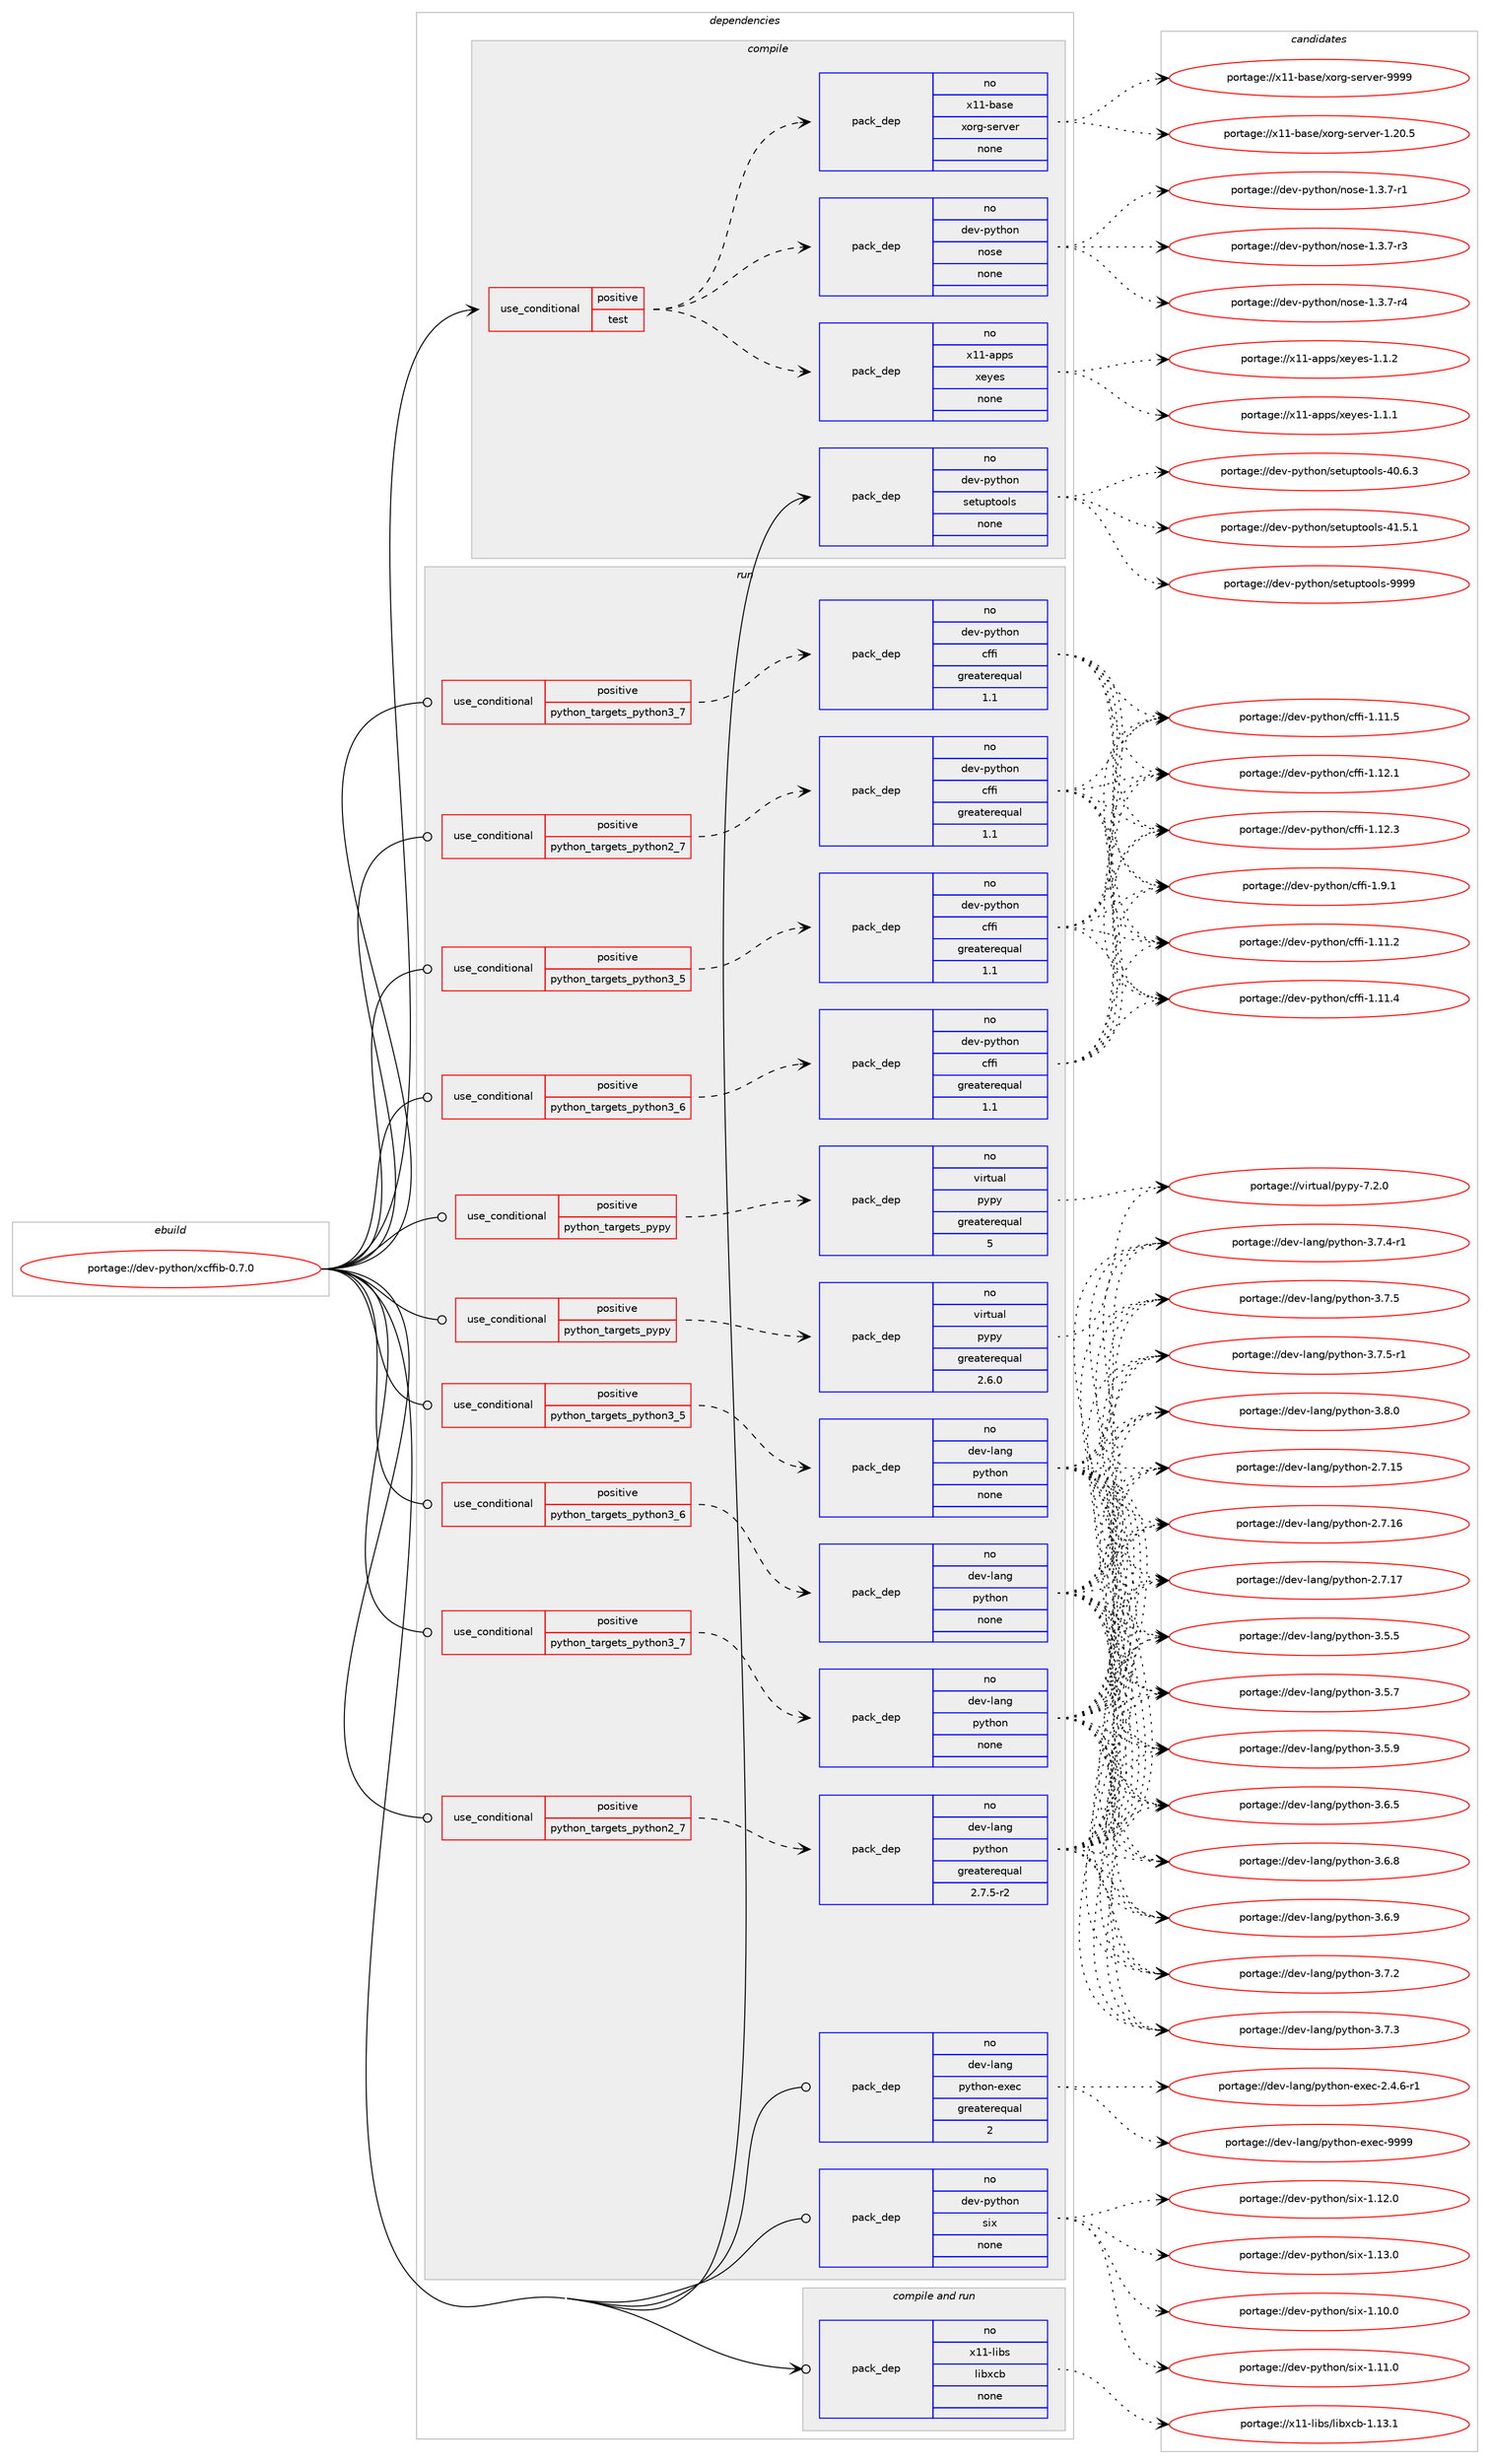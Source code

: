 digraph prolog {

# *************
# Graph options
# *************

newrank=true;
concentrate=true;
compound=true;
graph [rankdir=LR,fontname=Helvetica,fontsize=10,ranksep=1.5];#, ranksep=2.5, nodesep=0.2];
edge  [arrowhead=vee];
node  [fontname=Helvetica,fontsize=10];

# **********
# The ebuild
# **********

subgraph cluster_leftcol {
color=gray;
rank=same;
label=<<i>ebuild</i>>;
id [label="portage://dev-python/xcffib-0.7.0", color=red, width=4, href="../dev-python/xcffib-0.7.0.svg"];
}

# ****************
# The dependencies
# ****************

subgraph cluster_midcol {
color=gray;
label=<<i>dependencies</i>>;
subgraph cluster_compile {
fillcolor="#eeeeee";
style=filled;
label=<<i>compile</i>>;
subgraph cond40967 {
dependency179543 [label=<<TABLE BORDER="0" CELLBORDER="1" CELLSPACING="0" CELLPADDING="4"><TR><TD ROWSPAN="3" CELLPADDING="10">use_conditional</TD></TR><TR><TD>positive</TD></TR><TR><TD>test</TD></TR></TABLE>>, shape=none, color=red];
subgraph pack135165 {
dependency179544 [label=<<TABLE BORDER="0" CELLBORDER="1" CELLSPACING="0" CELLPADDING="4" WIDTH="220"><TR><TD ROWSPAN="6" CELLPADDING="30">pack_dep</TD></TR><TR><TD WIDTH="110">no</TD></TR><TR><TD>dev-python</TD></TR><TR><TD>nose</TD></TR><TR><TD>none</TD></TR><TR><TD></TD></TR></TABLE>>, shape=none, color=blue];
}
dependency179543:e -> dependency179544:w [weight=20,style="dashed",arrowhead="vee"];
subgraph pack135166 {
dependency179545 [label=<<TABLE BORDER="0" CELLBORDER="1" CELLSPACING="0" CELLPADDING="4" WIDTH="220"><TR><TD ROWSPAN="6" CELLPADDING="30">pack_dep</TD></TR><TR><TD WIDTH="110">no</TD></TR><TR><TD>x11-base</TD></TR><TR><TD>xorg-server</TD></TR><TR><TD>none</TD></TR><TR><TD></TD></TR></TABLE>>, shape=none, color=blue];
}
dependency179543:e -> dependency179545:w [weight=20,style="dashed",arrowhead="vee"];
subgraph pack135167 {
dependency179546 [label=<<TABLE BORDER="0" CELLBORDER="1" CELLSPACING="0" CELLPADDING="4" WIDTH="220"><TR><TD ROWSPAN="6" CELLPADDING="30">pack_dep</TD></TR><TR><TD WIDTH="110">no</TD></TR><TR><TD>x11-apps</TD></TR><TR><TD>xeyes</TD></TR><TR><TD>none</TD></TR><TR><TD></TD></TR></TABLE>>, shape=none, color=blue];
}
dependency179543:e -> dependency179546:w [weight=20,style="dashed",arrowhead="vee"];
}
id:e -> dependency179543:w [weight=20,style="solid",arrowhead="vee"];
subgraph pack135168 {
dependency179547 [label=<<TABLE BORDER="0" CELLBORDER="1" CELLSPACING="0" CELLPADDING="4" WIDTH="220"><TR><TD ROWSPAN="6" CELLPADDING="30">pack_dep</TD></TR><TR><TD WIDTH="110">no</TD></TR><TR><TD>dev-python</TD></TR><TR><TD>setuptools</TD></TR><TR><TD>none</TD></TR><TR><TD></TD></TR></TABLE>>, shape=none, color=blue];
}
id:e -> dependency179547:w [weight=20,style="solid",arrowhead="vee"];
}
subgraph cluster_compileandrun {
fillcolor="#eeeeee";
style=filled;
label=<<i>compile and run</i>>;
subgraph pack135169 {
dependency179548 [label=<<TABLE BORDER="0" CELLBORDER="1" CELLSPACING="0" CELLPADDING="4" WIDTH="220"><TR><TD ROWSPAN="6" CELLPADDING="30">pack_dep</TD></TR><TR><TD WIDTH="110">no</TD></TR><TR><TD>x11-libs</TD></TR><TR><TD>libxcb</TD></TR><TR><TD>none</TD></TR><TR><TD></TD></TR></TABLE>>, shape=none, color=blue];
}
id:e -> dependency179548:w [weight=20,style="solid",arrowhead="odotvee"];
}
subgraph cluster_run {
fillcolor="#eeeeee";
style=filled;
label=<<i>run</i>>;
subgraph cond40968 {
dependency179549 [label=<<TABLE BORDER="0" CELLBORDER="1" CELLSPACING="0" CELLPADDING="4"><TR><TD ROWSPAN="3" CELLPADDING="10">use_conditional</TD></TR><TR><TD>positive</TD></TR><TR><TD>python_targets_pypy</TD></TR></TABLE>>, shape=none, color=red];
subgraph pack135170 {
dependency179550 [label=<<TABLE BORDER="0" CELLBORDER="1" CELLSPACING="0" CELLPADDING="4" WIDTH="220"><TR><TD ROWSPAN="6" CELLPADDING="30">pack_dep</TD></TR><TR><TD WIDTH="110">no</TD></TR><TR><TD>virtual</TD></TR><TR><TD>pypy</TD></TR><TR><TD>greaterequal</TD></TR><TR><TD>2.6.0</TD></TR></TABLE>>, shape=none, color=blue];
}
dependency179549:e -> dependency179550:w [weight=20,style="dashed",arrowhead="vee"];
}
id:e -> dependency179549:w [weight=20,style="solid",arrowhead="odot"];
subgraph cond40969 {
dependency179551 [label=<<TABLE BORDER="0" CELLBORDER="1" CELLSPACING="0" CELLPADDING="4"><TR><TD ROWSPAN="3" CELLPADDING="10">use_conditional</TD></TR><TR><TD>positive</TD></TR><TR><TD>python_targets_pypy</TD></TR></TABLE>>, shape=none, color=red];
subgraph pack135171 {
dependency179552 [label=<<TABLE BORDER="0" CELLBORDER="1" CELLSPACING="0" CELLPADDING="4" WIDTH="220"><TR><TD ROWSPAN="6" CELLPADDING="30">pack_dep</TD></TR><TR><TD WIDTH="110">no</TD></TR><TR><TD>virtual</TD></TR><TR><TD>pypy</TD></TR><TR><TD>greaterequal</TD></TR><TR><TD>5</TD></TR></TABLE>>, shape=none, color=blue];
}
dependency179551:e -> dependency179552:w [weight=20,style="dashed",arrowhead="vee"];
}
id:e -> dependency179551:w [weight=20,style="solid",arrowhead="odot"];
subgraph cond40970 {
dependency179553 [label=<<TABLE BORDER="0" CELLBORDER="1" CELLSPACING="0" CELLPADDING="4"><TR><TD ROWSPAN="3" CELLPADDING="10">use_conditional</TD></TR><TR><TD>positive</TD></TR><TR><TD>python_targets_python2_7</TD></TR></TABLE>>, shape=none, color=red];
subgraph pack135172 {
dependency179554 [label=<<TABLE BORDER="0" CELLBORDER="1" CELLSPACING="0" CELLPADDING="4" WIDTH="220"><TR><TD ROWSPAN="6" CELLPADDING="30">pack_dep</TD></TR><TR><TD WIDTH="110">no</TD></TR><TR><TD>dev-lang</TD></TR><TR><TD>python</TD></TR><TR><TD>greaterequal</TD></TR><TR><TD>2.7.5-r2</TD></TR></TABLE>>, shape=none, color=blue];
}
dependency179553:e -> dependency179554:w [weight=20,style="dashed",arrowhead="vee"];
}
id:e -> dependency179553:w [weight=20,style="solid",arrowhead="odot"];
subgraph cond40971 {
dependency179555 [label=<<TABLE BORDER="0" CELLBORDER="1" CELLSPACING="0" CELLPADDING="4"><TR><TD ROWSPAN="3" CELLPADDING="10">use_conditional</TD></TR><TR><TD>positive</TD></TR><TR><TD>python_targets_python2_7</TD></TR></TABLE>>, shape=none, color=red];
subgraph pack135173 {
dependency179556 [label=<<TABLE BORDER="0" CELLBORDER="1" CELLSPACING="0" CELLPADDING="4" WIDTH="220"><TR><TD ROWSPAN="6" CELLPADDING="30">pack_dep</TD></TR><TR><TD WIDTH="110">no</TD></TR><TR><TD>dev-python</TD></TR><TR><TD>cffi</TD></TR><TR><TD>greaterequal</TD></TR><TR><TD>1.1</TD></TR></TABLE>>, shape=none, color=blue];
}
dependency179555:e -> dependency179556:w [weight=20,style="dashed",arrowhead="vee"];
}
id:e -> dependency179555:w [weight=20,style="solid",arrowhead="odot"];
subgraph cond40972 {
dependency179557 [label=<<TABLE BORDER="0" CELLBORDER="1" CELLSPACING="0" CELLPADDING="4"><TR><TD ROWSPAN="3" CELLPADDING="10">use_conditional</TD></TR><TR><TD>positive</TD></TR><TR><TD>python_targets_python3_5</TD></TR></TABLE>>, shape=none, color=red];
subgraph pack135174 {
dependency179558 [label=<<TABLE BORDER="0" CELLBORDER="1" CELLSPACING="0" CELLPADDING="4" WIDTH="220"><TR><TD ROWSPAN="6" CELLPADDING="30">pack_dep</TD></TR><TR><TD WIDTH="110">no</TD></TR><TR><TD>dev-lang</TD></TR><TR><TD>python</TD></TR><TR><TD>none</TD></TR><TR><TD></TD></TR></TABLE>>, shape=none, color=blue];
}
dependency179557:e -> dependency179558:w [weight=20,style="dashed",arrowhead="vee"];
}
id:e -> dependency179557:w [weight=20,style="solid",arrowhead="odot"];
subgraph cond40973 {
dependency179559 [label=<<TABLE BORDER="0" CELLBORDER="1" CELLSPACING="0" CELLPADDING="4"><TR><TD ROWSPAN="3" CELLPADDING="10">use_conditional</TD></TR><TR><TD>positive</TD></TR><TR><TD>python_targets_python3_5</TD></TR></TABLE>>, shape=none, color=red];
subgraph pack135175 {
dependency179560 [label=<<TABLE BORDER="0" CELLBORDER="1" CELLSPACING="0" CELLPADDING="4" WIDTH="220"><TR><TD ROWSPAN="6" CELLPADDING="30">pack_dep</TD></TR><TR><TD WIDTH="110">no</TD></TR><TR><TD>dev-python</TD></TR><TR><TD>cffi</TD></TR><TR><TD>greaterequal</TD></TR><TR><TD>1.1</TD></TR></TABLE>>, shape=none, color=blue];
}
dependency179559:e -> dependency179560:w [weight=20,style="dashed",arrowhead="vee"];
}
id:e -> dependency179559:w [weight=20,style="solid",arrowhead="odot"];
subgraph cond40974 {
dependency179561 [label=<<TABLE BORDER="0" CELLBORDER="1" CELLSPACING="0" CELLPADDING="4"><TR><TD ROWSPAN="3" CELLPADDING="10">use_conditional</TD></TR><TR><TD>positive</TD></TR><TR><TD>python_targets_python3_6</TD></TR></TABLE>>, shape=none, color=red];
subgraph pack135176 {
dependency179562 [label=<<TABLE BORDER="0" CELLBORDER="1" CELLSPACING="0" CELLPADDING="4" WIDTH="220"><TR><TD ROWSPAN="6" CELLPADDING="30">pack_dep</TD></TR><TR><TD WIDTH="110">no</TD></TR><TR><TD>dev-lang</TD></TR><TR><TD>python</TD></TR><TR><TD>none</TD></TR><TR><TD></TD></TR></TABLE>>, shape=none, color=blue];
}
dependency179561:e -> dependency179562:w [weight=20,style="dashed",arrowhead="vee"];
}
id:e -> dependency179561:w [weight=20,style="solid",arrowhead="odot"];
subgraph cond40975 {
dependency179563 [label=<<TABLE BORDER="0" CELLBORDER="1" CELLSPACING="0" CELLPADDING="4"><TR><TD ROWSPAN="3" CELLPADDING="10">use_conditional</TD></TR><TR><TD>positive</TD></TR><TR><TD>python_targets_python3_6</TD></TR></TABLE>>, shape=none, color=red];
subgraph pack135177 {
dependency179564 [label=<<TABLE BORDER="0" CELLBORDER="1" CELLSPACING="0" CELLPADDING="4" WIDTH="220"><TR><TD ROWSPAN="6" CELLPADDING="30">pack_dep</TD></TR><TR><TD WIDTH="110">no</TD></TR><TR><TD>dev-python</TD></TR><TR><TD>cffi</TD></TR><TR><TD>greaterequal</TD></TR><TR><TD>1.1</TD></TR></TABLE>>, shape=none, color=blue];
}
dependency179563:e -> dependency179564:w [weight=20,style="dashed",arrowhead="vee"];
}
id:e -> dependency179563:w [weight=20,style="solid",arrowhead="odot"];
subgraph cond40976 {
dependency179565 [label=<<TABLE BORDER="0" CELLBORDER="1" CELLSPACING="0" CELLPADDING="4"><TR><TD ROWSPAN="3" CELLPADDING="10">use_conditional</TD></TR><TR><TD>positive</TD></TR><TR><TD>python_targets_python3_7</TD></TR></TABLE>>, shape=none, color=red];
subgraph pack135178 {
dependency179566 [label=<<TABLE BORDER="0" CELLBORDER="1" CELLSPACING="0" CELLPADDING="4" WIDTH="220"><TR><TD ROWSPAN="6" CELLPADDING="30">pack_dep</TD></TR><TR><TD WIDTH="110">no</TD></TR><TR><TD>dev-lang</TD></TR><TR><TD>python</TD></TR><TR><TD>none</TD></TR><TR><TD></TD></TR></TABLE>>, shape=none, color=blue];
}
dependency179565:e -> dependency179566:w [weight=20,style="dashed",arrowhead="vee"];
}
id:e -> dependency179565:w [weight=20,style="solid",arrowhead="odot"];
subgraph cond40977 {
dependency179567 [label=<<TABLE BORDER="0" CELLBORDER="1" CELLSPACING="0" CELLPADDING="4"><TR><TD ROWSPAN="3" CELLPADDING="10">use_conditional</TD></TR><TR><TD>positive</TD></TR><TR><TD>python_targets_python3_7</TD></TR></TABLE>>, shape=none, color=red];
subgraph pack135179 {
dependency179568 [label=<<TABLE BORDER="0" CELLBORDER="1" CELLSPACING="0" CELLPADDING="4" WIDTH="220"><TR><TD ROWSPAN="6" CELLPADDING="30">pack_dep</TD></TR><TR><TD WIDTH="110">no</TD></TR><TR><TD>dev-python</TD></TR><TR><TD>cffi</TD></TR><TR><TD>greaterequal</TD></TR><TR><TD>1.1</TD></TR></TABLE>>, shape=none, color=blue];
}
dependency179567:e -> dependency179568:w [weight=20,style="dashed",arrowhead="vee"];
}
id:e -> dependency179567:w [weight=20,style="solid",arrowhead="odot"];
subgraph pack135180 {
dependency179569 [label=<<TABLE BORDER="0" CELLBORDER="1" CELLSPACING="0" CELLPADDING="4" WIDTH="220"><TR><TD ROWSPAN="6" CELLPADDING="30">pack_dep</TD></TR><TR><TD WIDTH="110">no</TD></TR><TR><TD>dev-lang</TD></TR><TR><TD>python-exec</TD></TR><TR><TD>greaterequal</TD></TR><TR><TD>2</TD></TR></TABLE>>, shape=none, color=blue];
}
id:e -> dependency179569:w [weight=20,style="solid",arrowhead="odot"];
subgraph pack135181 {
dependency179570 [label=<<TABLE BORDER="0" CELLBORDER="1" CELLSPACING="0" CELLPADDING="4" WIDTH="220"><TR><TD ROWSPAN="6" CELLPADDING="30">pack_dep</TD></TR><TR><TD WIDTH="110">no</TD></TR><TR><TD>dev-python</TD></TR><TR><TD>six</TD></TR><TR><TD>none</TD></TR><TR><TD></TD></TR></TABLE>>, shape=none, color=blue];
}
id:e -> dependency179570:w [weight=20,style="solid",arrowhead="odot"];
}
}

# **************
# The candidates
# **************

subgraph cluster_choices {
rank=same;
color=gray;
label=<<i>candidates</i>>;

subgraph choice135165 {
color=black;
nodesep=1;
choiceportage10010111845112121116104111110471101111151014549465146554511449 [label="portage://dev-python/nose-1.3.7-r1", color=red, width=4,href="../dev-python/nose-1.3.7-r1.svg"];
choiceportage10010111845112121116104111110471101111151014549465146554511451 [label="portage://dev-python/nose-1.3.7-r3", color=red, width=4,href="../dev-python/nose-1.3.7-r3.svg"];
choiceportage10010111845112121116104111110471101111151014549465146554511452 [label="portage://dev-python/nose-1.3.7-r4", color=red, width=4,href="../dev-python/nose-1.3.7-r4.svg"];
dependency179544:e -> choiceportage10010111845112121116104111110471101111151014549465146554511449:w [style=dotted,weight="100"];
dependency179544:e -> choiceportage10010111845112121116104111110471101111151014549465146554511451:w [style=dotted,weight="100"];
dependency179544:e -> choiceportage10010111845112121116104111110471101111151014549465146554511452:w [style=dotted,weight="100"];
}
subgraph choice135166 {
color=black;
nodesep=1;
choiceportage1204949459897115101471201111141034511510111411810111445494650484653 [label="portage://x11-base/xorg-server-1.20.5", color=red, width=4,href="../x11-base/xorg-server-1.20.5.svg"];
choiceportage120494945989711510147120111114103451151011141181011144557575757 [label="portage://x11-base/xorg-server-9999", color=red, width=4,href="../x11-base/xorg-server-9999.svg"];
dependency179545:e -> choiceportage1204949459897115101471201111141034511510111411810111445494650484653:w [style=dotted,weight="100"];
dependency179545:e -> choiceportage120494945989711510147120111114103451151011141181011144557575757:w [style=dotted,weight="100"];
}
subgraph choice135167 {
color=black;
nodesep=1;
choiceportage1204949459711211211547120101121101115454946494649 [label="portage://x11-apps/xeyes-1.1.1", color=red, width=4,href="../x11-apps/xeyes-1.1.1.svg"];
choiceportage1204949459711211211547120101121101115454946494650 [label="portage://x11-apps/xeyes-1.1.2", color=red, width=4,href="../x11-apps/xeyes-1.1.2.svg"];
dependency179546:e -> choiceportage1204949459711211211547120101121101115454946494649:w [style=dotted,weight="100"];
dependency179546:e -> choiceportage1204949459711211211547120101121101115454946494650:w [style=dotted,weight="100"];
}
subgraph choice135168 {
color=black;
nodesep=1;
choiceportage100101118451121211161041111104711510111611711211611111110811545524846544651 [label="portage://dev-python/setuptools-40.6.3", color=red, width=4,href="../dev-python/setuptools-40.6.3.svg"];
choiceportage100101118451121211161041111104711510111611711211611111110811545524946534649 [label="portage://dev-python/setuptools-41.5.1", color=red, width=4,href="../dev-python/setuptools-41.5.1.svg"];
choiceportage10010111845112121116104111110471151011161171121161111111081154557575757 [label="portage://dev-python/setuptools-9999", color=red, width=4,href="../dev-python/setuptools-9999.svg"];
dependency179547:e -> choiceportage100101118451121211161041111104711510111611711211611111110811545524846544651:w [style=dotted,weight="100"];
dependency179547:e -> choiceportage100101118451121211161041111104711510111611711211611111110811545524946534649:w [style=dotted,weight="100"];
dependency179547:e -> choiceportage10010111845112121116104111110471151011161171121161111111081154557575757:w [style=dotted,weight="100"];
}
subgraph choice135169 {
color=black;
nodesep=1;
choiceportage120494945108105981154710810598120999845494649514649 [label="portage://x11-libs/libxcb-1.13.1", color=red, width=4,href="../x11-libs/libxcb-1.13.1.svg"];
dependency179548:e -> choiceportage120494945108105981154710810598120999845494649514649:w [style=dotted,weight="100"];
}
subgraph choice135170 {
color=black;
nodesep=1;
choiceportage1181051141161179710847112121112121455546504648 [label="portage://virtual/pypy-7.2.0", color=red, width=4,href="../virtual/pypy-7.2.0.svg"];
dependency179550:e -> choiceportage1181051141161179710847112121112121455546504648:w [style=dotted,weight="100"];
}
subgraph choice135171 {
color=black;
nodesep=1;
choiceportage1181051141161179710847112121112121455546504648 [label="portage://virtual/pypy-7.2.0", color=red, width=4,href="../virtual/pypy-7.2.0.svg"];
dependency179552:e -> choiceportage1181051141161179710847112121112121455546504648:w [style=dotted,weight="100"];
}
subgraph choice135172 {
color=black;
nodesep=1;
choiceportage10010111845108971101034711212111610411111045504655464953 [label="portage://dev-lang/python-2.7.15", color=red, width=4,href="../dev-lang/python-2.7.15.svg"];
choiceportage10010111845108971101034711212111610411111045504655464954 [label="portage://dev-lang/python-2.7.16", color=red, width=4,href="../dev-lang/python-2.7.16.svg"];
choiceportage10010111845108971101034711212111610411111045504655464955 [label="portage://dev-lang/python-2.7.17", color=red, width=4,href="../dev-lang/python-2.7.17.svg"];
choiceportage100101118451089711010347112121116104111110455146534653 [label="portage://dev-lang/python-3.5.5", color=red, width=4,href="../dev-lang/python-3.5.5.svg"];
choiceportage100101118451089711010347112121116104111110455146534655 [label="portage://dev-lang/python-3.5.7", color=red, width=4,href="../dev-lang/python-3.5.7.svg"];
choiceportage100101118451089711010347112121116104111110455146534657 [label="portage://dev-lang/python-3.5.9", color=red, width=4,href="../dev-lang/python-3.5.9.svg"];
choiceportage100101118451089711010347112121116104111110455146544653 [label="portage://dev-lang/python-3.6.5", color=red, width=4,href="../dev-lang/python-3.6.5.svg"];
choiceportage100101118451089711010347112121116104111110455146544656 [label="portage://dev-lang/python-3.6.8", color=red, width=4,href="../dev-lang/python-3.6.8.svg"];
choiceportage100101118451089711010347112121116104111110455146544657 [label="portage://dev-lang/python-3.6.9", color=red, width=4,href="../dev-lang/python-3.6.9.svg"];
choiceportage100101118451089711010347112121116104111110455146554650 [label="portage://dev-lang/python-3.7.2", color=red, width=4,href="../dev-lang/python-3.7.2.svg"];
choiceportage100101118451089711010347112121116104111110455146554651 [label="portage://dev-lang/python-3.7.3", color=red, width=4,href="../dev-lang/python-3.7.3.svg"];
choiceportage1001011184510897110103471121211161041111104551465546524511449 [label="portage://dev-lang/python-3.7.4-r1", color=red, width=4,href="../dev-lang/python-3.7.4-r1.svg"];
choiceportage100101118451089711010347112121116104111110455146554653 [label="portage://dev-lang/python-3.7.5", color=red, width=4,href="../dev-lang/python-3.7.5.svg"];
choiceportage1001011184510897110103471121211161041111104551465546534511449 [label="portage://dev-lang/python-3.7.5-r1", color=red, width=4,href="../dev-lang/python-3.7.5-r1.svg"];
choiceportage100101118451089711010347112121116104111110455146564648 [label="portage://dev-lang/python-3.8.0", color=red, width=4,href="../dev-lang/python-3.8.0.svg"];
dependency179554:e -> choiceportage10010111845108971101034711212111610411111045504655464953:w [style=dotted,weight="100"];
dependency179554:e -> choiceportage10010111845108971101034711212111610411111045504655464954:w [style=dotted,weight="100"];
dependency179554:e -> choiceportage10010111845108971101034711212111610411111045504655464955:w [style=dotted,weight="100"];
dependency179554:e -> choiceportage100101118451089711010347112121116104111110455146534653:w [style=dotted,weight="100"];
dependency179554:e -> choiceportage100101118451089711010347112121116104111110455146534655:w [style=dotted,weight="100"];
dependency179554:e -> choiceportage100101118451089711010347112121116104111110455146534657:w [style=dotted,weight="100"];
dependency179554:e -> choiceportage100101118451089711010347112121116104111110455146544653:w [style=dotted,weight="100"];
dependency179554:e -> choiceportage100101118451089711010347112121116104111110455146544656:w [style=dotted,weight="100"];
dependency179554:e -> choiceportage100101118451089711010347112121116104111110455146544657:w [style=dotted,weight="100"];
dependency179554:e -> choiceportage100101118451089711010347112121116104111110455146554650:w [style=dotted,weight="100"];
dependency179554:e -> choiceportage100101118451089711010347112121116104111110455146554651:w [style=dotted,weight="100"];
dependency179554:e -> choiceportage1001011184510897110103471121211161041111104551465546524511449:w [style=dotted,weight="100"];
dependency179554:e -> choiceportage100101118451089711010347112121116104111110455146554653:w [style=dotted,weight="100"];
dependency179554:e -> choiceportage1001011184510897110103471121211161041111104551465546534511449:w [style=dotted,weight="100"];
dependency179554:e -> choiceportage100101118451089711010347112121116104111110455146564648:w [style=dotted,weight="100"];
}
subgraph choice135173 {
color=black;
nodesep=1;
choiceportage10010111845112121116104111110479910210210545494649494650 [label="portage://dev-python/cffi-1.11.2", color=red, width=4,href="../dev-python/cffi-1.11.2.svg"];
choiceportage10010111845112121116104111110479910210210545494649494652 [label="portage://dev-python/cffi-1.11.4", color=red, width=4,href="../dev-python/cffi-1.11.4.svg"];
choiceportage10010111845112121116104111110479910210210545494649494653 [label="portage://dev-python/cffi-1.11.5", color=red, width=4,href="../dev-python/cffi-1.11.5.svg"];
choiceportage10010111845112121116104111110479910210210545494649504649 [label="portage://dev-python/cffi-1.12.1", color=red, width=4,href="../dev-python/cffi-1.12.1.svg"];
choiceportage10010111845112121116104111110479910210210545494649504651 [label="portage://dev-python/cffi-1.12.3", color=red, width=4,href="../dev-python/cffi-1.12.3.svg"];
choiceportage100101118451121211161041111104799102102105454946574649 [label="portage://dev-python/cffi-1.9.1", color=red, width=4,href="../dev-python/cffi-1.9.1.svg"];
dependency179556:e -> choiceportage10010111845112121116104111110479910210210545494649494650:w [style=dotted,weight="100"];
dependency179556:e -> choiceportage10010111845112121116104111110479910210210545494649494652:w [style=dotted,weight="100"];
dependency179556:e -> choiceportage10010111845112121116104111110479910210210545494649494653:w [style=dotted,weight="100"];
dependency179556:e -> choiceportage10010111845112121116104111110479910210210545494649504649:w [style=dotted,weight="100"];
dependency179556:e -> choiceportage10010111845112121116104111110479910210210545494649504651:w [style=dotted,weight="100"];
dependency179556:e -> choiceportage100101118451121211161041111104799102102105454946574649:w [style=dotted,weight="100"];
}
subgraph choice135174 {
color=black;
nodesep=1;
choiceportage10010111845108971101034711212111610411111045504655464953 [label="portage://dev-lang/python-2.7.15", color=red, width=4,href="../dev-lang/python-2.7.15.svg"];
choiceportage10010111845108971101034711212111610411111045504655464954 [label="portage://dev-lang/python-2.7.16", color=red, width=4,href="../dev-lang/python-2.7.16.svg"];
choiceportage10010111845108971101034711212111610411111045504655464955 [label="portage://dev-lang/python-2.7.17", color=red, width=4,href="../dev-lang/python-2.7.17.svg"];
choiceportage100101118451089711010347112121116104111110455146534653 [label="portage://dev-lang/python-3.5.5", color=red, width=4,href="../dev-lang/python-3.5.5.svg"];
choiceportage100101118451089711010347112121116104111110455146534655 [label="portage://dev-lang/python-3.5.7", color=red, width=4,href="../dev-lang/python-3.5.7.svg"];
choiceportage100101118451089711010347112121116104111110455146534657 [label="portage://dev-lang/python-3.5.9", color=red, width=4,href="../dev-lang/python-3.5.9.svg"];
choiceportage100101118451089711010347112121116104111110455146544653 [label="portage://dev-lang/python-3.6.5", color=red, width=4,href="../dev-lang/python-3.6.5.svg"];
choiceportage100101118451089711010347112121116104111110455146544656 [label="portage://dev-lang/python-3.6.8", color=red, width=4,href="../dev-lang/python-3.6.8.svg"];
choiceportage100101118451089711010347112121116104111110455146544657 [label="portage://dev-lang/python-3.6.9", color=red, width=4,href="../dev-lang/python-3.6.9.svg"];
choiceportage100101118451089711010347112121116104111110455146554650 [label="portage://dev-lang/python-3.7.2", color=red, width=4,href="../dev-lang/python-3.7.2.svg"];
choiceportage100101118451089711010347112121116104111110455146554651 [label="portage://dev-lang/python-3.7.3", color=red, width=4,href="../dev-lang/python-3.7.3.svg"];
choiceportage1001011184510897110103471121211161041111104551465546524511449 [label="portage://dev-lang/python-3.7.4-r1", color=red, width=4,href="../dev-lang/python-3.7.4-r1.svg"];
choiceportage100101118451089711010347112121116104111110455146554653 [label="portage://dev-lang/python-3.7.5", color=red, width=4,href="../dev-lang/python-3.7.5.svg"];
choiceportage1001011184510897110103471121211161041111104551465546534511449 [label="portage://dev-lang/python-3.7.5-r1", color=red, width=4,href="../dev-lang/python-3.7.5-r1.svg"];
choiceportage100101118451089711010347112121116104111110455146564648 [label="portage://dev-lang/python-3.8.0", color=red, width=4,href="../dev-lang/python-3.8.0.svg"];
dependency179558:e -> choiceportage10010111845108971101034711212111610411111045504655464953:w [style=dotted,weight="100"];
dependency179558:e -> choiceportage10010111845108971101034711212111610411111045504655464954:w [style=dotted,weight="100"];
dependency179558:e -> choiceportage10010111845108971101034711212111610411111045504655464955:w [style=dotted,weight="100"];
dependency179558:e -> choiceportage100101118451089711010347112121116104111110455146534653:w [style=dotted,weight="100"];
dependency179558:e -> choiceportage100101118451089711010347112121116104111110455146534655:w [style=dotted,weight="100"];
dependency179558:e -> choiceportage100101118451089711010347112121116104111110455146534657:w [style=dotted,weight="100"];
dependency179558:e -> choiceportage100101118451089711010347112121116104111110455146544653:w [style=dotted,weight="100"];
dependency179558:e -> choiceportage100101118451089711010347112121116104111110455146544656:w [style=dotted,weight="100"];
dependency179558:e -> choiceportage100101118451089711010347112121116104111110455146544657:w [style=dotted,weight="100"];
dependency179558:e -> choiceportage100101118451089711010347112121116104111110455146554650:w [style=dotted,weight="100"];
dependency179558:e -> choiceportage100101118451089711010347112121116104111110455146554651:w [style=dotted,weight="100"];
dependency179558:e -> choiceportage1001011184510897110103471121211161041111104551465546524511449:w [style=dotted,weight="100"];
dependency179558:e -> choiceportage100101118451089711010347112121116104111110455146554653:w [style=dotted,weight="100"];
dependency179558:e -> choiceportage1001011184510897110103471121211161041111104551465546534511449:w [style=dotted,weight="100"];
dependency179558:e -> choiceportage100101118451089711010347112121116104111110455146564648:w [style=dotted,weight="100"];
}
subgraph choice135175 {
color=black;
nodesep=1;
choiceportage10010111845112121116104111110479910210210545494649494650 [label="portage://dev-python/cffi-1.11.2", color=red, width=4,href="../dev-python/cffi-1.11.2.svg"];
choiceportage10010111845112121116104111110479910210210545494649494652 [label="portage://dev-python/cffi-1.11.4", color=red, width=4,href="../dev-python/cffi-1.11.4.svg"];
choiceportage10010111845112121116104111110479910210210545494649494653 [label="portage://dev-python/cffi-1.11.5", color=red, width=4,href="../dev-python/cffi-1.11.5.svg"];
choiceportage10010111845112121116104111110479910210210545494649504649 [label="portage://dev-python/cffi-1.12.1", color=red, width=4,href="../dev-python/cffi-1.12.1.svg"];
choiceportage10010111845112121116104111110479910210210545494649504651 [label="portage://dev-python/cffi-1.12.3", color=red, width=4,href="../dev-python/cffi-1.12.3.svg"];
choiceportage100101118451121211161041111104799102102105454946574649 [label="portage://dev-python/cffi-1.9.1", color=red, width=4,href="../dev-python/cffi-1.9.1.svg"];
dependency179560:e -> choiceportage10010111845112121116104111110479910210210545494649494650:w [style=dotted,weight="100"];
dependency179560:e -> choiceportage10010111845112121116104111110479910210210545494649494652:w [style=dotted,weight="100"];
dependency179560:e -> choiceportage10010111845112121116104111110479910210210545494649494653:w [style=dotted,weight="100"];
dependency179560:e -> choiceportage10010111845112121116104111110479910210210545494649504649:w [style=dotted,weight="100"];
dependency179560:e -> choiceportage10010111845112121116104111110479910210210545494649504651:w [style=dotted,weight="100"];
dependency179560:e -> choiceportage100101118451121211161041111104799102102105454946574649:w [style=dotted,weight="100"];
}
subgraph choice135176 {
color=black;
nodesep=1;
choiceportage10010111845108971101034711212111610411111045504655464953 [label="portage://dev-lang/python-2.7.15", color=red, width=4,href="../dev-lang/python-2.7.15.svg"];
choiceportage10010111845108971101034711212111610411111045504655464954 [label="portage://dev-lang/python-2.7.16", color=red, width=4,href="../dev-lang/python-2.7.16.svg"];
choiceportage10010111845108971101034711212111610411111045504655464955 [label="portage://dev-lang/python-2.7.17", color=red, width=4,href="../dev-lang/python-2.7.17.svg"];
choiceportage100101118451089711010347112121116104111110455146534653 [label="portage://dev-lang/python-3.5.5", color=red, width=4,href="../dev-lang/python-3.5.5.svg"];
choiceportage100101118451089711010347112121116104111110455146534655 [label="portage://dev-lang/python-3.5.7", color=red, width=4,href="../dev-lang/python-3.5.7.svg"];
choiceportage100101118451089711010347112121116104111110455146534657 [label="portage://dev-lang/python-3.5.9", color=red, width=4,href="../dev-lang/python-3.5.9.svg"];
choiceportage100101118451089711010347112121116104111110455146544653 [label="portage://dev-lang/python-3.6.5", color=red, width=4,href="../dev-lang/python-3.6.5.svg"];
choiceportage100101118451089711010347112121116104111110455146544656 [label="portage://dev-lang/python-3.6.8", color=red, width=4,href="../dev-lang/python-3.6.8.svg"];
choiceportage100101118451089711010347112121116104111110455146544657 [label="portage://dev-lang/python-3.6.9", color=red, width=4,href="../dev-lang/python-3.6.9.svg"];
choiceportage100101118451089711010347112121116104111110455146554650 [label="portage://dev-lang/python-3.7.2", color=red, width=4,href="../dev-lang/python-3.7.2.svg"];
choiceportage100101118451089711010347112121116104111110455146554651 [label="portage://dev-lang/python-3.7.3", color=red, width=4,href="../dev-lang/python-3.7.3.svg"];
choiceportage1001011184510897110103471121211161041111104551465546524511449 [label="portage://dev-lang/python-3.7.4-r1", color=red, width=4,href="../dev-lang/python-3.7.4-r1.svg"];
choiceportage100101118451089711010347112121116104111110455146554653 [label="portage://dev-lang/python-3.7.5", color=red, width=4,href="../dev-lang/python-3.7.5.svg"];
choiceportage1001011184510897110103471121211161041111104551465546534511449 [label="portage://dev-lang/python-3.7.5-r1", color=red, width=4,href="../dev-lang/python-3.7.5-r1.svg"];
choiceportage100101118451089711010347112121116104111110455146564648 [label="portage://dev-lang/python-3.8.0", color=red, width=4,href="../dev-lang/python-3.8.0.svg"];
dependency179562:e -> choiceportage10010111845108971101034711212111610411111045504655464953:w [style=dotted,weight="100"];
dependency179562:e -> choiceportage10010111845108971101034711212111610411111045504655464954:w [style=dotted,weight="100"];
dependency179562:e -> choiceportage10010111845108971101034711212111610411111045504655464955:w [style=dotted,weight="100"];
dependency179562:e -> choiceportage100101118451089711010347112121116104111110455146534653:w [style=dotted,weight="100"];
dependency179562:e -> choiceportage100101118451089711010347112121116104111110455146534655:w [style=dotted,weight="100"];
dependency179562:e -> choiceportage100101118451089711010347112121116104111110455146534657:w [style=dotted,weight="100"];
dependency179562:e -> choiceportage100101118451089711010347112121116104111110455146544653:w [style=dotted,weight="100"];
dependency179562:e -> choiceportage100101118451089711010347112121116104111110455146544656:w [style=dotted,weight="100"];
dependency179562:e -> choiceportage100101118451089711010347112121116104111110455146544657:w [style=dotted,weight="100"];
dependency179562:e -> choiceportage100101118451089711010347112121116104111110455146554650:w [style=dotted,weight="100"];
dependency179562:e -> choiceportage100101118451089711010347112121116104111110455146554651:w [style=dotted,weight="100"];
dependency179562:e -> choiceportage1001011184510897110103471121211161041111104551465546524511449:w [style=dotted,weight="100"];
dependency179562:e -> choiceportage100101118451089711010347112121116104111110455146554653:w [style=dotted,weight="100"];
dependency179562:e -> choiceportage1001011184510897110103471121211161041111104551465546534511449:w [style=dotted,weight="100"];
dependency179562:e -> choiceportage100101118451089711010347112121116104111110455146564648:w [style=dotted,weight="100"];
}
subgraph choice135177 {
color=black;
nodesep=1;
choiceportage10010111845112121116104111110479910210210545494649494650 [label="portage://dev-python/cffi-1.11.2", color=red, width=4,href="../dev-python/cffi-1.11.2.svg"];
choiceportage10010111845112121116104111110479910210210545494649494652 [label="portage://dev-python/cffi-1.11.4", color=red, width=4,href="../dev-python/cffi-1.11.4.svg"];
choiceportage10010111845112121116104111110479910210210545494649494653 [label="portage://dev-python/cffi-1.11.5", color=red, width=4,href="../dev-python/cffi-1.11.5.svg"];
choiceportage10010111845112121116104111110479910210210545494649504649 [label="portage://dev-python/cffi-1.12.1", color=red, width=4,href="../dev-python/cffi-1.12.1.svg"];
choiceportage10010111845112121116104111110479910210210545494649504651 [label="portage://dev-python/cffi-1.12.3", color=red, width=4,href="../dev-python/cffi-1.12.3.svg"];
choiceportage100101118451121211161041111104799102102105454946574649 [label="portage://dev-python/cffi-1.9.1", color=red, width=4,href="../dev-python/cffi-1.9.1.svg"];
dependency179564:e -> choiceportage10010111845112121116104111110479910210210545494649494650:w [style=dotted,weight="100"];
dependency179564:e -> choiceportage10010111845112121116104111110479910210210545494649494652:w [style=dotted,weight="100"];
dependency179564:e -> choiceportage10010111845112121116104111110479910210210545494649494653:w [style=dotted,weight="100"];
dependency179564:e -> choiceportage10010111845112121116104111110479910210210545494649504649:w [style=dotted,weight="100"];
dependency179564:e -> choiceportage10010111845112121116104111110479910210210545494649504651:w [style=dotted,weight="100"];
dependency179564:e -> choiceportage100101118451121211161041111104799102102105454946574649:w [style=dotted,weight="100"];
}
subgraph choice135178 {
color=black;
nodesep=1;
choiceportage10010111845108971101034711212111610411111045504655464953 [label="portage://dev-lang/python-2.7.15", color=red, width=4,href="../dev-lang/python-2.7.15.svg"];
choiceportage10010111845108971101034711212111610411111045504655464954 [label="portage://dev-lang/python-2.7.16", color=red, width=4,href="../dev-lang/python-2.7.16.svg"];
choiceportage10010111845108971101034711212111610411111045504655464955 [label="portage://dev-lang/python-2.7.17", color=red, width=4,href="../dev-lang/python-2.7.17.svg"];
choiceportage100101118451089711010347112121116104111110455146534653 [label="portage://dev-lang/python-3.5.5", color=red, width=4,href="../dev-lang/python-3.5.5.svg"];
choiceportage100101118451089711010347112121116104111110455146534655 [label="portage://dev-lang/python-3.5.7", color=red, width=4,href="../dev-lang/python-3.5.7.svg"];
choiceportage100101118451089711010347112121116104111110455146534657 [label="portage://dev-lang/python-3.5.9", color=red, width=4,href="../dev-lang/python-3.5.9.svg"];
choiceportage100101118451089711010347112121116104111110455146544653 [label="portage://dev-lang/python-3.6.5", color=red, width=4,href="../dev-lang/python-3.6.5.svg"];
choiceportage100101118451089711010347112121116104111110455146544656 [label="portage://dev-lang/python-3.6.8", color=red, width=4,href="../dev-lang/python-3.6.8.svg"];
choiceportage100101118451089711010347112121116104111110455146544657 [label="portage://dev-lang/python-3.6.9", color=red, width=4,href="../dev-lang/python-3.6.9.svg"];
choiceportage100101118451089711010347112121116104111110455146554650 [label="portage://dev-lang/python-3.7.2", color=red, width=4,href="../dev-lang/python-3.7.2.svg"];
choiceportage100101118451089711010347112121116104111110455146554651 [label="portage://dev-lang/python-3.7.3", color=red, width=4,href="../dev-lang/python-3.7.3.svg"];
choiceportage1001011184510897110103471121211161041111104551465546524511449 [label="portage://dev-lang/python-3.7.4-r1", color=red, width=4,href="../dev-lang/python-3.7.4-r1.svg"];
choiceportage100101118451089711010347112121116104111110455146554653 [label="portage://dev-lang/python-3.7.5", color=red, width=4,href="../dev-lang/python-3.7.5.svg"];
choiceportage1001011184510897110103471121211161041111104551465546534511449 [label="portage://dev-lang/python-3.7.5-r1", color=red, width=4,href="../dev-lang/python-3.7.5-r1.svg"];
choiceportage100101118451089711010347112121116104111110455146564648 [label="portage://dev-lang/python-3.8.0", color=red, width=4,href="../dev-lang/python-3.8.0.svg"];
dependency179566:e -> choiceportage10010111845108971101034711212111610411111045504655464953:w [style=dotted,weight="100"];
dependency179566:e -> choiceportage10010111845108971101034711212111610411111045504655464954:w [style=dotted,weight="100"];
dependency179566:e -> choiceportage10010111845108971101034711212111610411111045504655464955:w [style=dotted,weight="100"];
dependency179566:e -> choiceportage100101118451089711010347112121116104111110455146534653:w [style=dotted,weight="100"];
dependency179566:e -> choiceportage100101118451089711010347112121116104111110455146534655:w [style=dotted,weight="100"];
dependency179566:e -> choiceportage100101118451089711010347112121116104111110455146534657:w [style=dotted,weight="100"];
dependency179566:e -> choiceportage100101118451089711010347112121116104111110455146544653:w [style=dotted,weight="100"];
dependency179566:e -> choiceportage100101118451089711010347112121116104111110455146544656:w [style=dotted,weight="100"];
dependency179566:e -> choiceportage100101118451089711010347112121116104111110455146544657:w [style=dotted,weight="100"];
dependency179566:e -> choiceportage100101118451089711010347112121116104111110455146554650:w [style=dotted,weight="100"];
dependency179566:e -> choiceportage100101118451089711010347112121116104111110455146554651:w [style=dotted,weight="100"];
dependency179566:e -> choiceportage1001011184510897110103471121211161041111104551465546524511449:w [style=dotted,weight="100"];
dependency179566:e -> choiceportage100101118451089711010347112121116104111110455146554653:w [style=dotted,weight="100"];
dependency179566:e -> choiceportage1001011184510897110103471121211161041111104551465546534511449:w [style=dotted,weight="100"];
dependency179566:e -> choiceportage100101118451089711010347112121116104111110455146564648:w [style=dotted,weight="100"];
}
subgraph choice135179 {
color=black;
nodesep=1;
choiceportage10010111845112121116104111110479910210210545494649494650 [label="portage://dev-python/cffi-1.11.2", color=red, width=4,href="../dev-python/cffi-1.11.2.svg"];
choiceportage10010111845112121116104111110479910210210545494649494652 [label="portage://dev-python/cffi-1.11.4", color=red, width=4,href="../dev-python/cffi-1.11.4.svg"];
choiceportage10010111845112121116104111110479910210210545494649494653 [label="portage://dev-python/cffi-1.11.5", color=red, width=4,href="../dev-python/cffi-1.11.5.svg"];
choiceportage10010111845112121116104111110479910210210545494649504649 [label="portage://dev-python/cffi-1.12.1", color=red, width=4,href="../dev-python/cffi-1.12.1.svg"];
choiceportage10010111845112121116104111110479910210210545494649504651 [label="portage://dev-python/cffi-1.12.3", color=red, width=4,href="../dev-python/cffi-1.12.3.svg"];
choiceportage100101118451121211161041111104799102102105454946574649 [label="portage://dev-python/cffi-1.9.1", color=red, width=4,href="../dev-python/cffi-1.9.1.svg"];
dependency179568:e -> choiceportage10010111845112121116104111110479910210210545494649494650:w [style=dotted,weight="100"];
dependency179568:e -> choiceportage10010111845112121116104111110479910210210545494649494652:w [style=dotted,weight="100"];
dependency179568:e -> choiceportage10010111845112121116104111110479910210210545494649494653:w [style=dotted,weight="100"];
dependency179568:e -> choiceportage10010111845112121116104111110479910210210545494649504649:w [style=dotted,weight="100"];
dependency179568:e -> choiceportage10010111845112121116104111110479910210210545494649504651:w [style=dotted,weight="100"];
dependency179568:e -> choiceportage100101118451121211161041111104799102102105454946574649:w [style=dotted,weight="100"];
}
subgraph choice135180 {
color=black;
nodesep=1;
choiceportage10010111845108971101034711212111610411111045101120101994550465246544511449 [label="portage://dev-lang/python-exec-2.4.6-r1", color=red, width=4,href="../dev-lang/python-exec-2.4.6-r1.svg"];
choiceportage10010111845108971101034711212111610411111045101120101994557575757 [label="portage://dev-lang/python-exec-9999", color=red, width=4,href="../dev-lang/python-exec-9999.svg"];
dependency179569:e -> choiceportage10010111845108971101034711212111610411111045101120101994550465246544511449:w [style=dotted,weight="100"];
dependency179569:e -> choiceportage10010111845108971101034711212111610411111045101120101994557575757:w [style=dotted,weight="100"];
}
subgraph choice135181 {
color=black;
nodesep=1;
choiceportage100101118451121211161041111104711510512045494649484648 [label="portage://dev-python/six-1.10.0", color=red, width=4,href="../dev-python/six-1.10.0.svg"];
choiceportage100101118451121211161041111104711510512045494649494648 [label="portage://dev-python/six-1.11.0", color=red, width=4,href="../dev-python/six-1.11.0.svg"];
choiceportage100101118451121211161041111104711510512045494649504648 [label="portage://dev-python/six-1.12.0", color=red, width=4,href="../dev-python/six-1.12.0.svg"];
choiceportage100101118451121211161041111104711510512045494649514648 [label="portage://dev-python/six-1.13.0", color=red, width=4,href="../dev-python/six-1.13.0.svg"];
dependency179570:e -> choiceportage100101118451121211161041111104711510512045494649484648:w [style=dotted,weight="100"];
dependency179570:e -> choiceportage100101118451121211161041111104711510512045494649494648:w [style=dotted,weight="100"];
dependency179570:e -> choiceportage100101118451121211161041111104711510512045494649504648:w [style=dotted,weight="100"];
dependency179570:e -> choiceportage100101118451121211161041111104711510512045494649514648:w [style=dotted,weight="100"];
}
}

}
